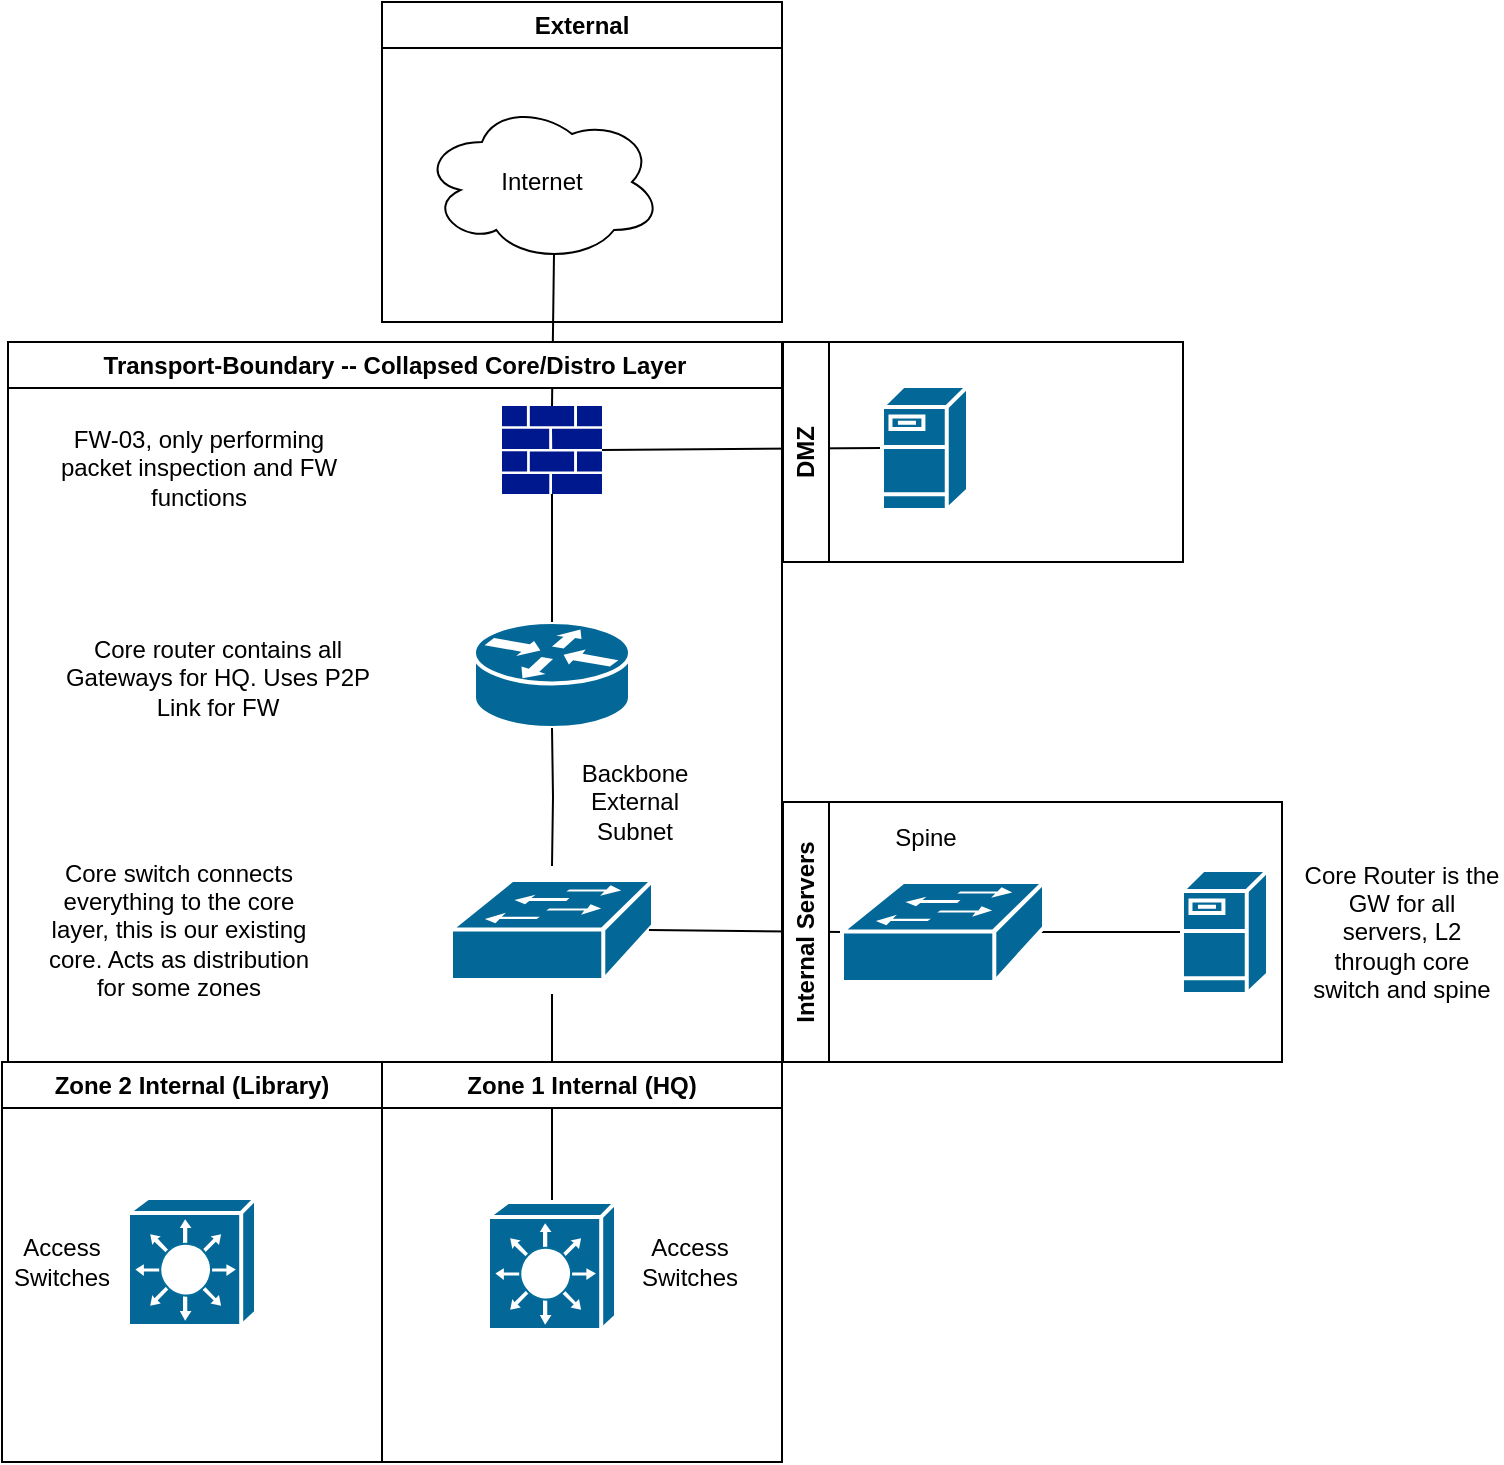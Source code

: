 <mxfile version="26.0.16">
  <diagram name="Page-1" id="GOpjCKeXJividRKamB3C">
    <mxGraphModel dx="1434" dy="746" grid="1" gridSize="10" guides="1" tooltips="1" connect="1" arrows="1" fold="1" page="1" pageScale="1" pageWidth="850" pageHeight="1100" math="0" shadow="0">
      <root>
        <mxCell id="0" />
        <mxCell id="1" parent="0" />
        <mxCell id="jJH2B-7xsKmhPhyJe4CN-3" value="" style="endArrow=none;html=1;rounded=0;entryX=0.55;entryY=0.95;entryDx=0;entryDy=0;entryPerimeter=0;exitX=0.5;exitY=0;exitDx=0;exitDy=0;exitPerimeter=0;" edge="1" parent="1" source="jJH2B-7xsKmhPhyJe4CN-1" target="jJH2B-7xsKmhPhyJe4CN-2">
          <mxGeometry width="50" height="50" relative="1" as="geometry">
            <mxPoint x="395" y="260" as="sourcePoint" />
            <mxPoint x="445" y="210" as="targetPoint" />
          </mxGeometry>
        </mxCell>
        <mxCell id="jJH2B-7xsKmhPhyJe4CN-4" value="External" style="swimlane;whiteSpace=wrap;html=1;" vertex="1" parent="1">
          <mxGeometry x="650" width="200" height="160" as="geometry" />
        </mxCell>
        <mxCell id="jJH2B-7xsKmhPhyJe4CN-2" value="Internet" style="ellipse;shape=cloud;whiteSpace=wrap;html=1;" vertex="1" parent="jJH2B-7xsKmhPhyJe4CN-4">
          <mxGeometry x="20" y="50" width="120" height="80" as="geometry" />
        </mxCell>
        <mxCell id="jJH2B-7xsKmhPhyJe4CN-8" value="Transport-Boundary -- Collapsed Core/Distro Layer" style="swimlane;whiteSpace=wrap;html=1;" vertex="1" parent="1">
          <mxGeometry x="463" y="170" width="387" height="360" as="geometry" />
        </mxCell>
        <mxCell id="jJH2B-7xsKmhPhyJe4CN-1" value="" style="sketch=0;aspect=fixed;pointerEvents=1;shadow=0;dashed=0;html=1;strokeColor=none;labelPosition=center;verticalLabelPosition=bottom;verticalAlign=top;align=center;fillColor=#00188D;shape=mxgraph.mscae.enterprise.firewall" vertex="1" parent="jJH2B-7xsKmhPhyJe4CN-8">
          <mxGeometry x="247" y="32" width="50" height="44" as="geometry" />
        </mxCell>
        <mxCell id="jJH2B-7xsKmhPhyJe4CN-5" value="" style="shape=mxgraph.cisco.routers.router;sketch=0;html=1;pointerEvents=1;dashed=0;fillColor=#036897;strokeColor=#ffffff;strokeWidth=2;verticalLabelPosition=bottom;verticalAlign=top;align=center;outlineConnect=0;" vertex="1" parent="jJH2B-7xsKmhPhyJe4CN-8">
          <mxGeometry x="233" y="140" width="78" height="53" as="geometry" />
        </mxCell>
        <mxCell id="jJH2B-7xsKmhPhyJe4CN-7" value="" style="edgeStyle=orthogonalEdgeStyle;rounded=0;orthogonalLoop=1;jettySize=auto;html=1;endArrow=none;startFill=0;" edge="1" parent="jJH2B-7xsKmhPhyJe4CN-8" source="jJH2B-7xsKmhPhyJe4CN-5" target="jJH2B-7xsKmhPhyJe4CN-1">
          <mxGeometry relative="1" as="geometry" />
        </mxCell>
        <mxCell id="jJH2B-7xsKmhPhyJe4CN-6" value="Core router contains all Gateways for HQ. Uses P2P Link for FW" style="text;html=1;align=center;verticalAlign=middle;whiteSpace=wrap;rounded=0;" vertex="1" parent="jJH2B-7xsKmhPhyJe4CN-8">
          <mxGeometry x="17" y="143" width="176" height="50" as="geometry" />
        </mxCell>
        <mxCell id="jJH2B-7xsKmhPhyJe4CN-9" value="FW-03, only performing packet inspection and FW functions" style="text;html=1;align=center;verticalAlign=middle;whiteSpace=wrap;rounded=0;" vertex="1" parent="jJH2B-7xsKmhPhyJe4CN-8">
          <mxGeometry x="17.5" y="41" width="155" height="43" as="geometry" />
        </mxCell>
        <mxCell id="jJH2B-7xsKmhPhyJe4CN-21" value="" style="edgeStyle=orthogonalEdgeStyle;rounded=0;orthogonalLoop=1;jettySize=auto;html=1;entryX=0.5;entryY=1;entryDx=0;entryDy=0;entryPerimeter=0;endArrow=none;startFill=0;" edge="1" parent="jJH2B-7xsKmhPhyJe4CN-8" target="jJH2B-7xsKmhPhyJe4CN-5">
          <mxGeometry relative="1" as="geometry">
            <mxPoint x="272" y="262" as="sourcePoint" />
            <mxPoint x="272" y="234" as="targetPoint" />
          </mxGeometry>
        </mxCell>
        <mxCell id="jJH2B-7xsKmhPhyJe4CN-26" value="Core switch connects everything to the core layer, this is our existing core. Acts as distribution for some zones" style="text;html=1;align=center;verticalAlign=middle;whiteSpace=wrap;rounded=0;" vertex="1" parent="jJH2B-7xsKmhPhyJe4CN-8">
          <mxGeometry x="17.5" y="259.5" width="135" height="69" as="geometry" />
        </mxCell>
        <mxCell id="jJH2B-7xsKmhPhyJe4CN-33" value="Backbone External Subnet" style="text;html=1;align=center;verticalAlign=middle;whiteSpace=wrap;rounded=0;" vertex="1" parent="jJH2B-7xsKmhPhyJe4CN-8">
          <mxGeometry x="277" y="210" width="73" height="40" as="geometry" />
        </mxCell>
        <mxCell id="jJH2B-7xsKmhPhyJe4CN-38" value="" style="shape=mxgraph.cisco.switches.workgroup_switch;sketch=0;html=1;pointerEvents=1;dashed=0;fillColor=#036897;strokeColor=#ffffff;strokeWidth=2;verticalLabelPosition=bottom;verticalAlign=top;align=center;outlineConnect=0;" vertex="1" parent="jJH2B-7xsKmhPhyJe4CN-8">
          <mxGeometry x="221.5" y="269" width="101" height="50" as="geometry" />
        </mxCell>
        <mxCell id="jJH2B-7xsKmhPhyJe4CN-14" value="" style="endArrow=none;html=1;rounded=0;entryX=0;entryY=0.5;entryDx=0;entryDy=0;entryPerimeter=0;exitX=1;exitY=0.5;exitDx=0;exitDy=0;exitPerimeter=0;" edge="1" parent="1" source="jJH2B-7xsKmhPhyJe4CN-1" target="jJH2B-7xsKmhPhyJe4CN-13">
          <mxGeometry width="50" height="50" relative="1" as="geometry">
            <mxPoint x="760" y="310" as="sourcePoint" />
            <mxPoint x="810" y="260" as="targetPoint" />
          </mxGeometry>
        </mxCell>
        <mxCell id="jJH2B-7xsKmhPhyJe4CN-10" value="DMZ" style="swimlane;horizontal=0;whiteSpace=wrap;html=1;flipH=1;flipV=0;direction=west;" vertex="1" parent="1">
          <mxGeometry x="850.5" y="170" width="200" height="110" as="geometry" />
        </mxCell>
        <mxCell id="jJH2B-7xsKmhPhyJe4CN-13" value="" style="shape=mxgraph.cisco.servers.fileserver;sketch=0;html=1;pointerEvents=1;dashed=0;fillColor=#036897;strokeColor=#ffffff;strokeWidth=2;verticalLabelPosition=bottom;verticalAlign=top;align=center;outlineConnect=0;" vertex="1" parent="jJH2B-7xsKmhPhyJe4CN-10">
          <mxGeometry x="49.5" y="22" width="43" height="62" as="geometry" />
        </mxCell>
        <mxCell id="jJH2B-7xsKmhPhyJe4CN-29" value="" style="edgeStyle=orthogonalEdgeStyle;rounded=0;orthogonalLoop=1;jettySize=auto;html=1;endArrow=none;startFill=0;" edge="1" parent="1" source="jJH2B-7xsKmhPhyJe4CN-27">
          <mxGeometry relative="1" as="geometry">
            <mxPoint x="735" y="496" as="targetPoint" />
          </mxGeometry>
        </mxCell>
        <mxCell id="jJH2B-7xsKmhPhyJe4CN-18" value="Zone 1 Internal (HQ)" style="swimlane;whiteSpace=wrap;html=1;" vertex="1" parent="1">
          <mxGeometry x="650" y="530" width="200" height="200" as="geometry" />
        </mxCell>
        <mxCell id="jJH2B-7xsKmhPhyJe4CN-27" value="" style="shape=mxgraph.cisco.switches.layer_3_switch;sketch=0;html=1;pointerEvents=1;dashed=0;fillColor=#036897;strokeColor=#ffffff;strokeWidth=2;verticalLabelPosition=bottom;verticalAlign=top;align=center;outlineConnect=0;" vertex="1" parent="jJH2B-7xsKmhPhyJe4CN-18">
          <mxGeometry x="53" y="70" width="64" height="64" as="geometry" />
        </mxCell>
        <mxCell id="jJH2B-7xsKmhPhyJe4CN-28" value="Access Switches" style="text;html=1;align=center;verticalAlign=middle;whiteSpace=wrap;rounded=0;" vertex="1" parent="jJH2B-7xsKmhPhyJe4CN-18">
          <mxGeometry x="124" y="85" width="60" height="30" as="geometry" />
        </mxCell>
        <mxCell id="jJH2B-7xsKmhPhyJe4CN-30" value="Zone 2 Internal (Library)" style="swimlane;whiteSpace=wrap;html=1;" vertex="1" parent="1">
          <mxGeometry x="460" y="530" width="190" height="200" as="geometry" />
        </mxCell>
        <mxCell id="jJH2B-7xsKmhPhyJe4CN-31" value="" style="shape=mxgraph.cisco.switches.layer_3_switch;sketch=0;html=1;pointerEvents=1;dashed=0;fillColor=#036897;strokeColor=#ffffff;strokeWidth=2;verticalLabelPosition=bottom;verticalAlign=top;align=center;outlineConnect=0;" vertex="1" parent="jJH2B-7xsKmhPhyJe4CN-30">
          <mxGeometry x="63" y="68" width="64" height="64" as="geometry" />
        </mxCell>
        <mxCell id="jJH2B-7xsKmhPhyJe4CN-32" value="Access Switches" style="text;html=1;align=center;verticalAlign=middle;whiteSpace=wrap;rounded=0;" vertex="1" parent="jJH2B-7xsKmhPhyJe4CN-30">
          <mxGeometry y="85" width="60" height="30" as="geometry" />
        </mxCell>
        <mxCell id="jJH2B-7xsKmhPhyJe4CN-37" value="Core Router is the GW for all servers, L2 through core switch and spine" style="text;html=1;align=center;verticalAlign=middle;whiteSpace=wrap;rounded=0;" vertex="1" parent="1">
          <mxGeometry x="1110" y="427.5" width="100" height="75" as="geometry" />
        </mxCell>
        <mxCell id="jJH2B-7xsKmhPhyJe4CN-24" value="" style="endArrow=none;html=1;rounded=0;entryX=0;entryY=0.5;entryDx=0;entryDy=0;entryPerimeter=0;exitX=0.98;exitY=0.5;exitDx=0;exitDy=0;exitPerimeter=0;" edge="1" parent="1" source="jJH2B-7xsKmhPhyJe4CN-38" target="jJH2B-7xsKmhPhyJe4CN-39">
          <mxGeometry width="50" height="50" relative="1" as="geometry">
            <mxPoint x="790" y="465" as="sourcePoint" />
            <mxPoint x="890" y="465" as="targetPoint" />
          </mxGeometry>
        </mxCell>
        <mxCell id="jJH2B-7xsKmhPhyJe4CN-15" value="Internal Servers" style="swimlane;horizontal=0;whiteSpace=wrap;html=1;flipH=1;flipV=0;direction=west;startSize=23;" vertex="1" parent="1">
          <mxGeometry x="850.5" y="400" width="249.5" height="130" as="geometry" />
        </mxCell>
        <mxCell id="jJH2B-7xsKmhPhyJe4CN-23" value="" style="edgeStyle=orthogonalEdgeStyle;rounded=0;orthogonalLoop=1;jettySize=auto;html=1;endArrow=none;startFill=0;" edge="1" parent="jJH2B-7xsKmhPhyJe4CN-15" source="jJH2B-7xsKmhPhyJe4CN-16">
          <mxGeometry relative="1" as="geometry">
            <mxPoint x="103.5" y="65" as="targetPoint" />
          </mxGeometry>
        </mxCell>
        <mxCell id="jJH2B-7xsKmhPhyJe4CN-16" value="" style="shape=mxgraph.cisco.servers.fileserver;sketch=0;html=1;pointerEvents=1;dashed=0;fillColor=#036897;strokeColor=#ffffff;strokeWidth=2;verticalLabelPosition=bottom;verticalAlign=top;align=center;outlineConnect=0;" vertex="1" parent="jJH2B-7xsKmhPhyJe4CN-15">
          <mxGeometry x="199.5" y="34" width="43" height="62" as="geometry" />
        </mxCell>
        <mxCell id="jJH2B-7xsKmhPhyJe4CN-25" value="Spine" style="text;html=1;align=center;verticalAlign=middle;whiteSpace=wrap;rounded=0;" vertex="1" parent="jJH2B-7xsKmhPhyJe4CN-15">
          <mxGeometry x="41.5" y="3" width="60" height="30" as="geometry" />
        </mxCell>
        <mxCell id="jJH2B-7xsKmhPhyJe4CN-39" value="" style="shape=mxgraph.cisco.switches.workgroup_switch;sketch=0;html=1;pointerEvents=1;dashed=0;fillColor=#036897;strokeColor=#ffffff;strokeWidth=2;verticalLabelPosition=bottom;verticalAlign=top;align=center;outlineConnect=0;" vertex="1" parent="jJH2B-7xsKmhPhyJe4CN-15">
          <mxGeometry x="29.5" y="40" width="101" height="50" as="geometry" />
        </mxCell>
      </root>
    </mxGraphModel>
  </diagram>
</mxfile>
